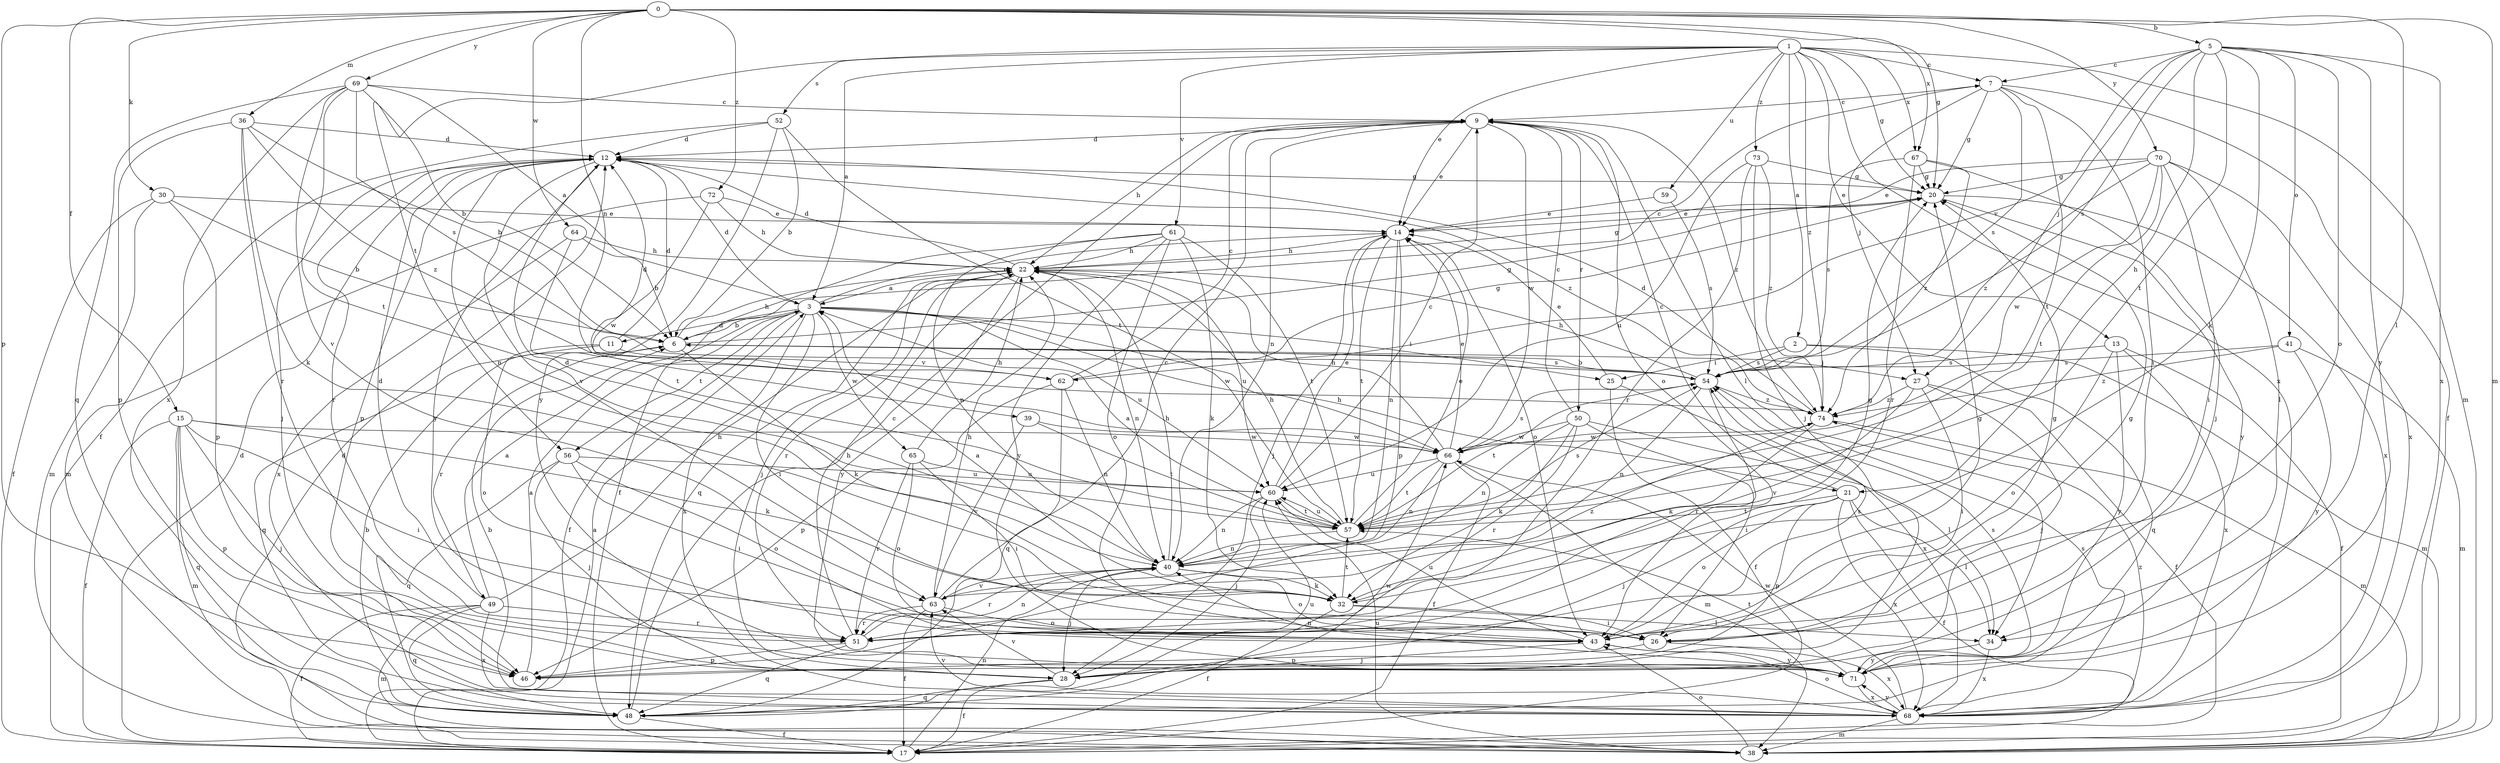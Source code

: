 strict digraph  {
0;
1;
2;
3;
5;
6;
7;
9;
11;
12;
13;
14;
15;
17;
20;
21;
22;
25;
26;
27;
28;
30;
32;
34;
36;
38;
39;
40;
41;
43;
46;
48;
49;
50;
51;
52;
54;
56;
57;
59;
60;
61;
62;
63;
64;
65;
66;
67;
68;
69;
70;
71;
72;
73;
74;
0 -> 5  [label=b];
0 -> 15  [label=f];
0 -> 20  [label=g];
0 -> 30  [label=k];
0 -> 34  [label=l];
0 -> 36  [label=m];
0 -> 38  [label=m];
0 -> 39  [label=n];
0 -> 46  [label=p];
0 -> 64  [label=w];
0 -> 67  [label=x];
0 -> 69  [label=y];
0 -> 70  [label=y];
0 -> 72  [label=z];
1 -> 2  [label=a];
1 -> 3  [label=a];
1 -> 7  [label=c];
1 -> 13  [label=e];
1 -> 14  [label=e];
1 -> 20  [label=g];
1 -> 38  [label=m];
1 -> 52  [label=s];
1 -> 56  [label=t];
1 -> 59  [label=u];
1 -> 61  [label=v];
1 -> 67  [label=x];
1 -> 68  [label=x];
1 -> 73  [label=z];
1 -> 74  [label=z];
2 -> 25  [label=i];
2 -> 38  [label=m];
2 -> 48  [label=q];
2 -> 54  [label=s];
3 -> 6  [label=b];
3 -> 11  [label=d];
3 -> 12  [label=d];
3 -> 14  [label=e];
3 -> 17  [label=f];
3 -> 21  [label=h];
3 -> 25  [label=i];
3 -> 26  [label=i];
3 -> 56  [label=t];
3 -> 60  [label=u];
3 -> 65  [label=w];
3 -> 66  [label=w];
3 -> 68  [label=x];
5 -> 7  [label=c];
5 -> 21  [label=h];
5 -> 27  [label=j];
5 -> 32  [label=k];
5 -> 41  [label=o];
5 -> 43  [label=o];
5 -> 54  [label=s];
5 -> 57  [label=t];
5 -> 62  [label=v];
5 -> 68  [label=x];
5 -> 71  [label=y];
6 -> 7  [label=c];
6 -> 20  [label=g];
6 -> 22  [label=h];
6 -> 27  [label=j];
6 -> 32  [label=k];
6 -> 49  [label=r];
6 -> 54  [label=s];
7 -> 9  [label=c];
7 -> 17  [label=f];
7 -> 20  [label=g];
7 -> 26  [label=i];
7 -> 27  [label=j];
7 -> 54  [label=s];
7 -> 57  [label=t];
9 -> 12  [label=d];
9 -> 14  [label=e];
9 -> 22  [label=h];
9 -> 34  [label=l];
9 -> 40  [label=n];
9 -> 43  [label=o];
9 -> 50  [label=r];
9 -> 66  [label=w];
9 -> 74  [label=z];
11 -> 12  [label=d];
11 -> 43  [label=o];
11 -> 48  [label=q];
11 -> 62  [label=v];
12 -> 20  [label=g];
12 -> 28  [label=j];
12 -> 40  [label=n];
12 -> 46  [label=p];
12 -> 51  [label=r];
12 -> 63  [label=v];
12 -> 71  [label=y];
12 -> 74  [label=z];
13 -> 17  [label=f];
13 -> 43  [label=o];
13 -> 54  [label=s];
13 -> 68  [label=x];
13 -> 71  [label=y];
14 -> 22  [label=h];
14 -> 28  [label=j];
14 -> 40  [label=n];
14 -> 43  [label=o];
14 -> 46  [label=p];
14 -> 57  [label=t];
15 -> 17  [label=f];
15 -> 26  [label=i];
15 -> 28  [label=j];
15 -> 32  [label=k];
15 -> 38  [label=m];
15 -> 46  [label=p];
15 -> 48  [label=q];
15 -> 66  [label=w];
17 -> 3  [label=a];
17 -> 12  [label=d];
17 -> 40  [label=n];
20 -> 14  [label=e];
20 -> 68  [label=x];
20 -> 71  [label=y];
21 -> 9  [label=c];
21 -> 17  [label=f];
21 -> 28  [label=j];
21 -> 34  [label=l];
21 -> 43  [label=o];
21 -> 46  [label=p];
21 -> 57  [label=t];
21 -> 68  [label=x];
22 -> 3  [label=a];
22 -> 12  [label=d];
22 -> 20  [label=g];
22 -> 28  [label=j];
22 -> 40  [label=n];
22 -> 48  [label=q];
22 -> 51  [label=r];
22 -> 60  [label=u];
22 -> 71  [label=y];
25 -> 14  [label=e];
25 -> 17  [label=f];
25 -> 68  [label=x];
26 -> 20  [label=g];
26 -> 46  [label=p];
26 -> 68  [label=x];
27 -> 17  [label=f];
27 -> 26  [label=i];
27 -> 28  [label=j];
27 -> 63  [label=v];
27 -> 74  [label=z];
28 -> 17  [label=f];
28 -> 48  [label=q];
28 -> 63  [label=v];
30 -> 6  [label=b];
30 -> 14  [label=e];
30 -> 17  [label=f];
30 -> 38  [label=m];
30 -> 46  [label=p];
32 -> 3  [label=a];
32 -> 17  [label=f];
32 -> 20  [label=g];
32 -> 26  [label=i];
32 -> 34  [label=l];
32 -> 57  [label=t];
34 -> 68  [label=x];
34 -> 71  [label=y];
36 -> 6  [label=b];
36 -> 12  [label=d];
36 -> 32  [label=k];
36 -> 46  [label=p];
36 -> 51  [label=r];
36 -> 74  [label=z];
38 -> 12  [label=d];
38 -> 43  [label=o];
38 -> 60  [label=u];
39 -> 57  [label=t];
39 -> 63  [label=v];
39 -> 66  [label=w];
40 -> 12  [label=d];
40 -> 22  [label=h];
40 -> 28  [label=j];
40 -> 32  [label=k];
40 -> 43  [label=o];
40 -> 51  [label=r];
40 -> 63  [label=v];
41 -> 38  [label=m];
41 -> 54  [label=s];
41 -> 71  [label=y];
41 -> 74  [label=z];
43 -> 20  [label=g];
43 -> 28  [label=j];
43 -> 54  [label=s];
43 -> 60  [label=u];
43 -> 71  [label=y];
46 -> 3  [label=a];
48 -> 6  [label=b];
48 -> 9  [label=c];
48 -> 17  [label=f];
48 -> 60  [label=u];
48 -> 66  [label=w];
49 -> 3  [label=a];
49 -> 12  [label=d];
49 -> 17  [label=f];
49 -> 22  [label=h];
49 -> 38  [label=m];
49 -> 48  [label=q];
49 -> 51  [label=r];
49 -> 68  [label=x];
50 -> 9  [label=c];
50 -> 26  [label=i];
50 -> 32  [label=k];
50 -> 34  [label=l];
50 -> 40  [label=n];
50 -> 51  [label=r];
50 -> 66  [label=w];
51 -> 20  [label=g];
51 -> 22  [label=h];
51 -> 40  [label=n];
51 -> 46  [label=p];
51 -> 48  [label=q];
52 -> 6  [label=b];
52 -> 12  [label=d];
52 -> 17  [label=f];
52 -> 57  [label=t];
52 -> 71  [label=y];
54 -> 6  [label=b];
54 -> 22  [label=h];
54 -> 40  [label=n];
54 -> 51  [label=r];
54 -> 57  [label=t];
54 -> 74  [label=z];
56 -> 26  [label=i];
56 -> 28  [label=j];
56 -> 43  [label=o];
56 -> 48  [label=q];
56 -> 60  [label=u];
57 -> 3  [label=a];
57 -> 14  [label=e];
57 -> 22  [label=h];
57 -> 40  [label=n];
57 -> 54  [label=s];
57 -> 60  [label=u];
59 -> 14  [label=e];
59 -> 54  [label=s];
60 -> 9  [label=c];
60 -> 14  [label=e];
60 -> 28  [label=j];
60 -> 40  [label=n];
60 -> 57  [label=t];
61 -> 17  [label=f];
61 -> 22  [label=h];
61 -> 32  [label=k];
61 -> 40  [label=n];
61 -> 43  [label=o];
61 -> 57  [label=t];
61 -> 71  [label=y];
62 -> 9  [label=c];
62 -> 12  [label=d];
62 -> 20  [label=g];
62 -> 40  [label=n];
62 -> 46  [label=p];
62 -> 48  [label=q];
63 -> 9  [label=c];
63 -> 17  [label=f];
63 -> 22  [label=h];
63 -> 43  [label=o];
63 -> 51  [label=r];
63 -> 74  [label=z];
64 -> 6  [label=b];
64 -> 22  [label=h];
64 -> 57  [label=t];
64 -> 68  [label=x];
65 -> 22  [label=h];
65 -> 26  [label=i];
65 -> 43  [label=o];
65 -> 51  [label=r];
65 -> 60  [label=u];
66 -> 14  [label=e];
66 -> 17  [label=f];
66 -> 22  [label=h];
66 -> 38  [label=m];
66 -> 40  [label=n];
66 -> 54  [label=s];
66 -> 57  [label=t];
66 -> 60  [label=u];
67 -> 20  [label=g];
67 -> 28  [label=j];
67 -> 51  [label=r];
67 -> 54  [label=s];
67 -> 74  [label=z];
68 -> 6  [label=b];
68 -> 38  [label=m];
68 -> 43  [label=o];
68 -> 54  [label=s];
68 -> 63  [label=v];
68 -> 66  [label=w];
68 -> 71  [label=y];
68 -> 74  [label=z];
69 -> 3  [label=a];
69 -> 6  [label=b];
69 -> 9  [label=c];
69 -> 48  [label=q];
69 -> 54  [label=s];
69 -> 57  [label=t];
69 -> 63  [label=v];
69 -> 68  [label=x];
70 -> 14  [label=e];
70 -> 20  [label=g];
70 -> 26  [label=i];
70 -> 34  [label=l];
70 -> 57  [label=t];
70 -> 66  [label=w];
70 -> 68  [label=x];
70 -> 74  [label=z];
71 -> 40  [label=n];
71 -> 54  [label=s];
71 -> 57  [label=t];
71 -> 68  [label=x];
72 -> 14  [label=e];
72 -> 22  [label=h];
72 -> 38  [label=m];
72 -> 66  [label=w];
73 -> 20  [label=g];
73 -> 28  [label=j];
73 -> 51  [label=r];
73 -> 60  [label=u];
73 -> 74  [label=z];
74 -> 12  [label=d];
74 -> 32  [label=k];
74 -> 38  [label=m];
74 -> 66  [label=w];
}
